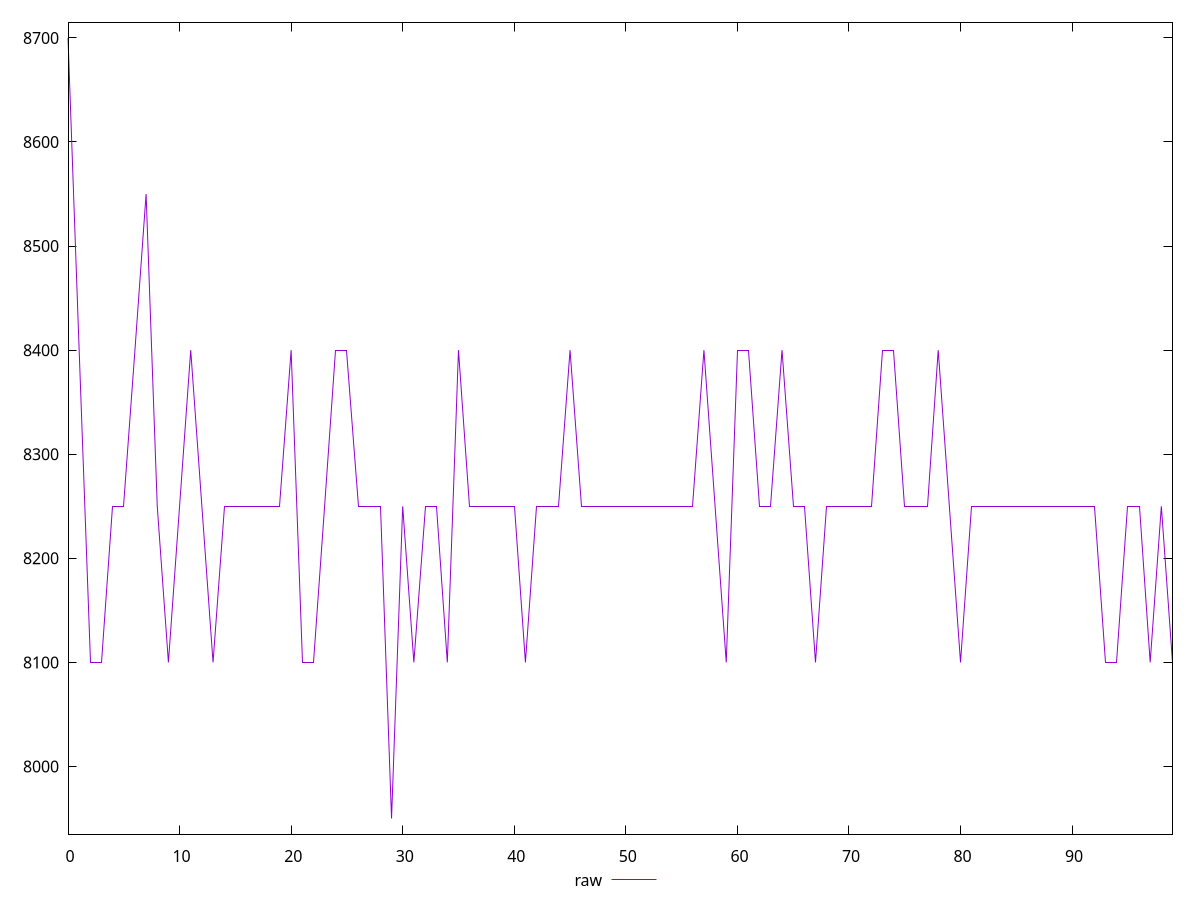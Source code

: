 reset

$raw <<EOF
0 8700
1 8400
2 8100
3 8100
4 8250
5 8250
6 8400
7 8550
8 8250
9 8100
10 8250
11 8400
12 8250
13 8100
14 8250
15 8250
16 8250
17 8250
18 8250
19 8250
20 8400
21 8100
22 8100
23 8250
24 8400
25 8400
26 8250
27 8250
28 8250
29 7950
30 8250
31 8100
32 8250
33 8250
34 8100
35 8400
36 8250
37 8250
38 8250
39 8250
40 8250
41 8100
42 8250
43 8250
44 8250
45 8400
46 8250
47 8250
48 8250
49 8250
50 8250
51 8250
52 8250
53 8250
54 8250
55 8250
56 8250
57 8400
58 8250
59 8100
60 8400
61 8400
62 8250
63 8250
64 8400
65 8250
66 8250
67 8100
68 8250
69 8250
70 8250
71 8250
72 8250
73 8400
74 8400
75 8250
76 8250
77 8250
78 8400
79 8250
80 8100
81 8250
82 8250
83 8250
84 8250
85 8250
86 8250
87 8250
88 8250
89 8250
90 8250
91 8250
92 8250
93 8100
94 8100
95 8250
96 8250
97 8100
98 8250
99 8100
EOF

set key outside below
set xrange [0:99]
set yrange [7935:8715]
set trange [7935:8715]
set terminal svg size 640, 500 enhanced background rgb 'white'
set output "reports/report_00033_2021-03-01T14-23-16.841Z/uses-text-compression/samples/astro/raw/values.svg"

plot $raw title "raw" with line

reset
